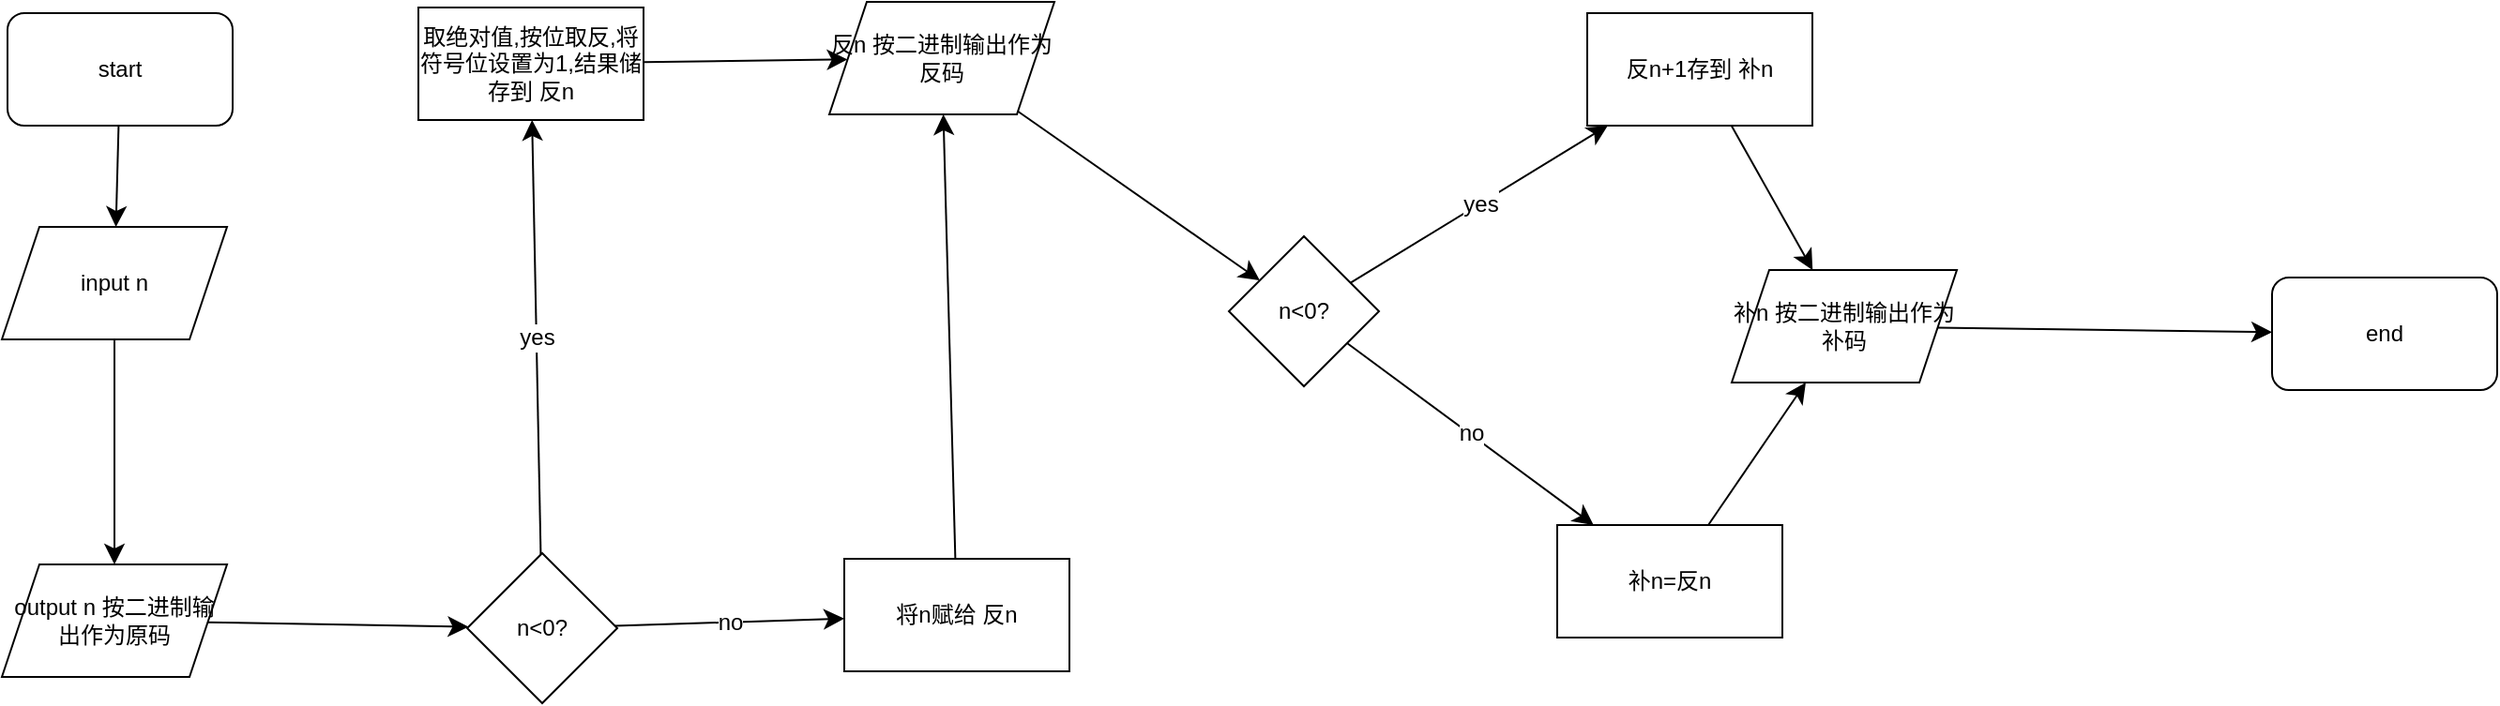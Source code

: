 <mxfile version="24.8.4">
  <diagram name="第 1 页" id="sAQX84MtMOfT4B53J776">
    <mxGraphModel dx="1966" dy="1636" grid="0" gridSize="10" guides="1" tooltips="1" connect="1" arrows="1" fold="1" page="0" pageScale="1" pageWidth="827" pageHeight="1169" math="0" shadow="0">
      <root>
        <mxCell id="0" />
        <mxCell id="1" parent="0" />
        <mxCell id="6R2seUFfjXMMIa1IyGc2-10" value="" style="edgeStyle=none;curved=1;rounded=0;orthogonalLoop=1;jettySize=auto;html=1;fontSize=12;startSize=8;endSize=8;" edge="1" parent="1" source="6R2seUFfjXMMIa1IyGc2-1" target="6R2seUFfjXMMIa1IyGc2-9">
          <mxGeometry relative="1" as="geometry" />
        </mxCell>
        <mxCell id="6R2seUFfjXMMIa1IyGc2-1" value="start" style="rounded=1;whiteSpace=wrap;html=1;" vertex="1" parent="1">
          <mxGeometry x="112" y="-146" width="120" height="60" as="geometry" />
        </mxCell>
        <mxCell id="6R2seUFfjXMMIa1IyGc2-12" value="" style="edgeStyle=none;curved=1;rounded=0;orthogonalLoop=1;jettySize=auto;html=1;fontSize=12;startSize=8;endSize=8;" edge="1" parent="1" source="6R2seUFfjXMMIa1IyGc2-9" target="6R2seUFfjXMMIa1IyGc2-11">
          <mxGeometry relative="1" as="geometry" />
        </mxCell>
        <mxCell id="6R2seUFfjXMMIa1IyGc2-9" value="input n" style="shape=parallelogram;perimeter=parallelogramPerimeter;whiteSpace=wrap;html=1;fixedSize=1;" vertex="1" parent="1">
          <mxGeometry x="109" y="-32" width="120" height="60" as="geometry" />
        </mxCell>
        <mxCell id="6R2seUFfjXMMIa1IyGc2-16" value="" style="edgeStyle=none;curved=1;rounded=0;orthogonalLoop=1;jettySize=auto;html=1;fontSize=12;startSize=8;endSize=8;" edge="1" parent="1" source="6R2seUFfjXMMIa1IyGc2-11" target="6R2seUFfjXMMIa1IyGc2-15">
          <mxGeometry relative="1" as="geometry" />
        </mxCell>
        <mxCell id="6R2seUFfjXMMIa1IyGc2-11" value="output n 按二进制输出作为原码" style="shape=parallelogram;perimeter=parallelogramPerimeter;whiteSpace=wrap;html=1;fixedSize=1;" vertex="1" parent="1">
          <mxGeometry x="109" y="148" width="120" height="60" as="geometry" />
        </mxCell>
        <mxCell id="6R2seUFfjXMMIa1IyGc2-18" value="yes" style="edgeStyle=none;curved=1;rounded=0;orthogonalLoop=1;jettySize=auto;html=1;fontSize=12;startSize=8;endSize=8;" edge="1" parent="1" source="6R2seUFfjXMMIa1IyGc2-15" target="6R2seUFfjXMMIa1IyGc2-17">
          <mxGeometry relative="1" as="geometry" />
        </mxCell>
        <mxCell id="6R2seUFfjXMMIa1IyGc2-20" value="no" style="edgeStyle=none;curved=1;rounded=0;orthogonalLoop=1;jettySize=auto;html=1;fontSize=12;startSize=8;endSize=8;" edge="1" parent="1" source="6R2seUFfjXMMIa1IyGc2-15" target="6R2seUFfjXMMIa1IyGc2-19">
          <mxGeometry relative="1" as="geometry" />
        </mxCell>
        <mxCell id="6R2seUFfjXMMIa1IyGc2-15" value="n&amp;lt;0?" style="rhombus;whiteSpace=wrap;html=1;" vertex="1" parent="1">
          <mxGeometry x="357" y="142" width="80" height="80" as="geometry" />
        </mxCell>
        <mxCell id="6R2seUFfjXMMIa1IyGc2-27" value="" style="edgeStyle=none;curved=1;rounded=0;orthogonalLoop=1;jettySize=auto;html=1;fontSize=12;startSize=8;endSize=8;" edge="1" parent="1" source="6R2seUFfjXMMIa1IyGc2-17" target="6R2seUFfjXMMIa1IyGc2-25">
          <mxGeometry relative="1" as="geometry" />
        </mxCell>
        <mxCell id="6R2seUFfjXMMIa1IyGc2-17" value="取绝对值,按位取反,将符号位设置为1,结果储存到 反n" style="whiteSpace=wrap;html=1;" vertex="1" parent="1">
          <mxGeometry x="331" y="-149" width="120" height="60" as="geometry" />
        </mxCell>
        <mxCell id="6R2seUFfjXMMIa1IyGc2-29" value="" style="edgeStyle=none;curved=1;rounded=0;orthogonalLoop=1;jettySize=auto;html=1;fontSize=12;startSize=8;endSize=8;" edge="1" parent="1" source="6R2seUFfjXMMIa1IyGc2-19" target="6R2seUFfjXMMIa1IyGc2-25">
          <mxGeometry relative="1" as="geometry" />
        </mxCell>
        <mxCell id="6R2seUFfjXMMIa1IyGc2-19" value="将n赋给 反n" style="whiteSpace=wrap;html=1;" vertex="1" parent="1">
          <mxGeometry x="558" y="145" width="120" height="60" as="geometry" />
        </mxCell>
        <mxCell id="6R2seUFfjXMMIa1IyGc2-32" value="" style="edgeStyle=none;curved=1;rounded=0;orthogonalLoop=1;jettySize=auto;html=1;fontSize=12;startSize=8;endSize=8;" edge="1" parent="1" source="6R2seUFfjXMMIa1IyGc2-25" target="6R2seUFfjXMMIa1IyGc2-31">
          <mxGeometry relative="1" as="geometry" />
        </mxCell>
        <mxCell id="6R2seUFfjXMMIa1IyGc2-25" value="反n 按二进制输出作为反码" style="shape=parallelogram;perimeter=parallelogramPerimeter;whiteSpace=wrap;html=1;fixedSize=1;" vertex="1" parent="1">
          <mxGeometry x="550" y="-152" width="120" height="60" as="geometry" />
        </mxCell>
        <mxCell id="6R2seUFfjXMMIa1IyGc2-34" value="yes" style="edgeStyle=none;curved=1;rounded=0;orthogonalLoop=1;jettySize=auto;html=1;fontSize=12;startSize=8;endSize=8;" edge="1" parent="1" source="6R2seUFfjXMMIa1IyGc2-31" target="6R2seUFfjXMMIa1IyGc2-33">
          <mxGeometry relative="1" as="geometry" />
        </mxCell>
        <mxCell id="6R2seUFfjXMMIa1IyGc2-36" value="no" style="edgeStyle=none;curved=1;rounded=0;orthogonalLoop=1;jettySize=auto;html=1;fontSize=12;startSize=8;endSize=8;" edge="1" parent="1" source="6R2seUFfjXMMIa1IyGc2-31" target="6R2seUFfjXMMIa1IyGc2-35">
          <mxGeometry relative="1" as="geometry" />
        </mxCell>
        <mxCell id="6R2seUFfjXMMIa1IyGc2-31" value="n&amp;lt;0?" style="rhombus;whiteSpace=wrap;html=1;" vertex="1" parent="1">
          <mxGeometry x="763" y="-27" width="80" height="80" as="geometry" />
        </mxCell>
        <mxCell id="6R2seUFfjXMMIa1IyGc2-38" value="" style="edgeStyle=none;curved=1;rounded=0;orthogonalLoop=1;jettySize=auto;html=1;fontSize=12;startSize=8;endSize=8;" edge="1" parent="1" source="6R2seUFfjXMMIa1IyGc2-33" target="6R2seUFfjXMMIa1IyGc2-37">
          <mxGeometry relative="1" as="geometry" />
        </mxCell>
        <mxCell id="6R2seUFfjXMMIa1IyGc2-33" value="反n+1存到 补n" style="whiteSpace=wrap;html=1;" vertex="1" parent="1">
          <mxGeometry x="954" y="-146" width="120" height="60" as="geometry" />
        </mxCell>
        <mxCell id="6R2seUFfjXMMIa1IyGc2-39" style="edgeStyle=none;curved=1;rounded=0;orthogonalLoop=1;jettySize=auto;html=1;fontSize=12;startSize=8;endSize=8;" edge="1" parent="1" source="6R2seUFfjXMMIa1IyGc2-35" target="6R2seUFfjXMMIa1IyGc2-37">
          <mxGeometry relative="1" as="geometry" />
        </mxCell>
        <mxCell id="6R2seUFfjXMMIa1IyGc2-35" value="补n=反n" style="whiteSpace=wrap;html=1;" vertex="1" parent="1">
          <mxGeometry x="938" y="127" width="120" height="60" as="geometry" />
        </mxCell>
        <mxCell id="6R2seUFfjXMMIa1IyGc2-41" value="" style="edgeStyle=none;curved=1;rounded=0;orthogonalLoop=1;jettySize=auto;html=1;fontSize=12;startSize=8;endSize=8;" edge="1" parent="1" source="6R2seUFfjXMMIa1IyGc2-37" target="6R2seUFfjXMMIa1IyGc2-40">
          <mxGeometry relative="1" as="geometry" />
        </mxCell>
        <mxCell id="6R2seUFfjXMMIa1IyGc2-37" value="补n 按二进制输出作为补码" style="shape=parallelogram;perimeter=parallelogramPerimeter;whiteSpace=wrap;html=1;fixedSize=1;" vertex="1" parent="1">
          <mxGeometry x="1031" y="-9" width="120" height="60" as="geometry" />
        </mxCell>
        <mxCell id="6R2seUFfjXMMIa1IyGc2-40" value="end" style="rounded=1;whiteSpace=wrap;html=1;" vertex="1" parent="1">
          <mxGeometry x="1319" y="-5" width="120" height="60" as="geometry" />
        </mxCell>
      </root>
    </mxGraphModel>
  </diagram>
</mxfile>

